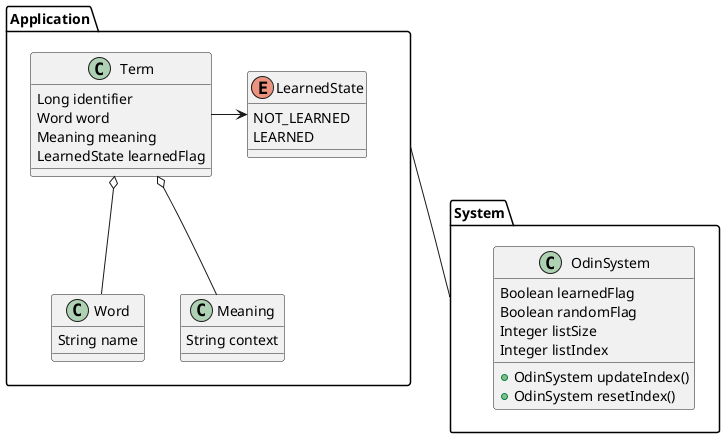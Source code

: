 @startuml
package System {
  class OdinSystem {
    Boolean learnedFlag
    Boolean randomFlag
    Integer listSize
    Integer listIndex
    + OdinSystem updateIndex()
    + OdinSystem resetIndex()
  }
}
package Application {
  class Term {
    Long identifier
    Word word
    Meaning meaning
    LearnedState learnedFlag
  }
  class Word {
    String name
  }
  class Meaning {
    String context
  }
  enum LearnedState {
    NOT_LEARNED
    LEARNED
  }
  Term o-- Word
  Term o-- Meaning
  Term -> LearnedState
}

Application -- System

@enduml